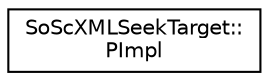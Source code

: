digraph "Graphical Class Hierarchy"
{
 // LATEX_PDF_SIZE
  edge [fontname="Helvetica",fontsize="10",labelfontname="Helvetica",labelfontsize="10"];
  node [fontname="Helvetica",fontsize="10",shape=record];
  rankdir="LR";
  Node0 [label="SoScXMLSeekTarget::\lPImpl",height=0.2,width=0.4,color="black", fillcolor="white", style="filled",URL="$classSoScXMLSeekTarget_1_1PImpl.html",tooltip=" "];
}

